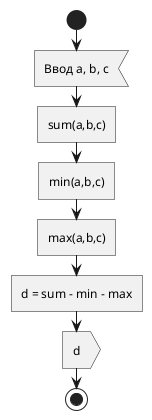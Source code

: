@startuml
'https://plantuml.com/activity-diagram-beta

start
:Ввод a, b, c<
:sum(a,b,c)]
:min(a,b,c)]
:max(a,b,c)]
:d = sum - min - max]
:d>
stop

@enduml
